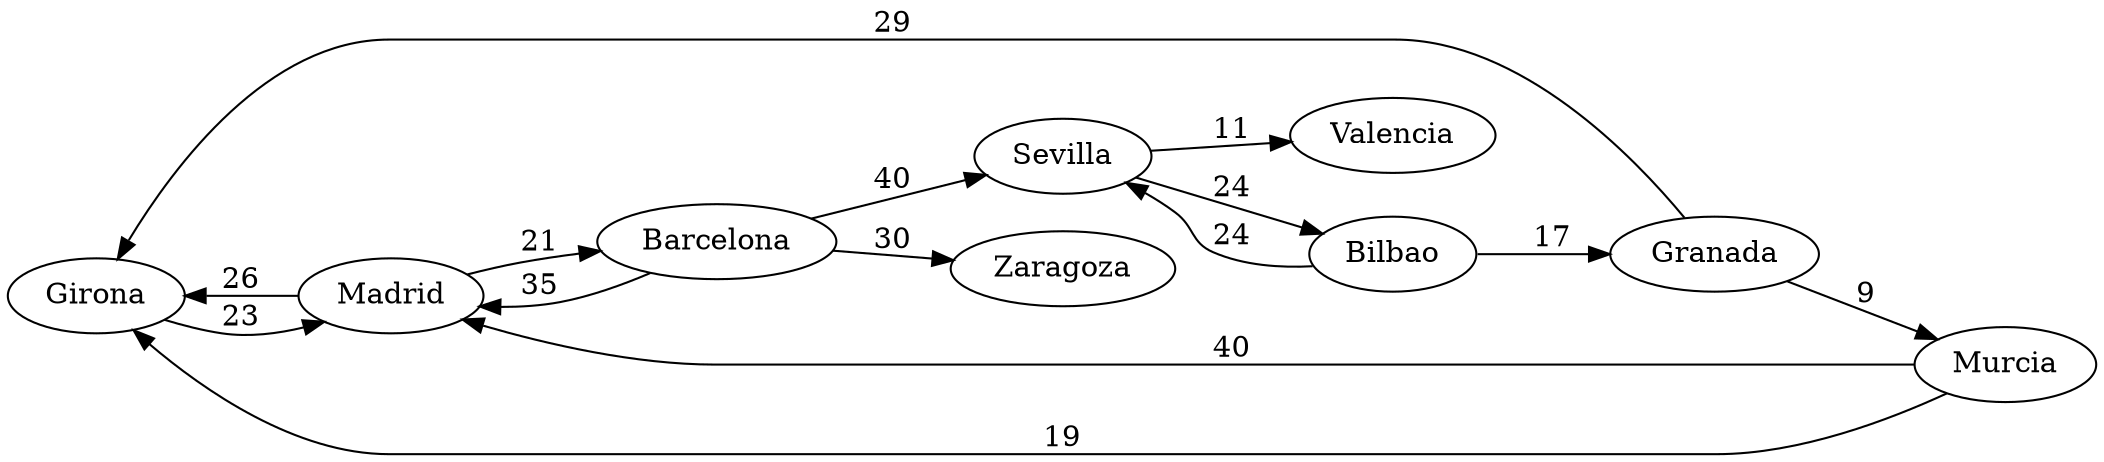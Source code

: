 digraph G { 
 rankdir= LR;
 
Girona -> Madrid [label="23"];
Madrid -> Girona [label="26"];
Madrid -> Barcelona [label="21"];
Barcelona -> Madrid [label="35"];
Barcelona -> Zaragoza [label="30"];
Barcelona -> Sevilla [label="40"];
Sevilla -> Valencia [label="11"];
Sevilla -> Bilbao [label="24"];
Bilbao -> Sevilla [label="24"];
Bilbao -> Granada [label="17"];
Granada -> Girona [label="29"];
Granada -> Murcia [label="9"];
Murcia -> Girona [label="19"];
Murcia -> Madrid [label="40"];
}